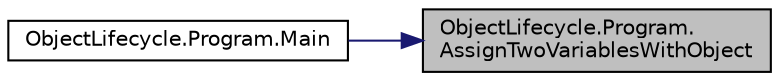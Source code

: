 digraph "ObjectLifecycle.Program.AssignTwoVariablesWithObject"
{
 // INTERACTIVE_SVG=YES
 // LATEX_PDF_SIZE
  edge [fontname="Helvetica",fontsize="10",labelfontname="Helvetica",labelfontsize="10"];
  node [fontname="Helvetica",fontsize="10",shape=record];
  rankdir="RL";
  Node1 [label="ObjectLifecycle.Program.\lAssignTwoVariablesWithObject",height=0.2,width=0.4,color="black", fillcolor="grey75", style="filled", fontcolor="black",tooltip="Ejemplo que muestra la asignación del mismo objeto a dos variables."];
  Node1 -> Node2 [dir="back",color="midnightblue",fontsize="10",style="solid",fontname="Helvetica"];
  Node2 [label="ObjectLifecycle.Program.Main",height=0.2,width=0.4,color="black", fillcolor="white", style="filled",URL="$classObjectLifecycle_1_1Program.html#ab3ab1dc269cfaa2161e810d982764f89",tooltip="El punto de entrada al programa."];
}
